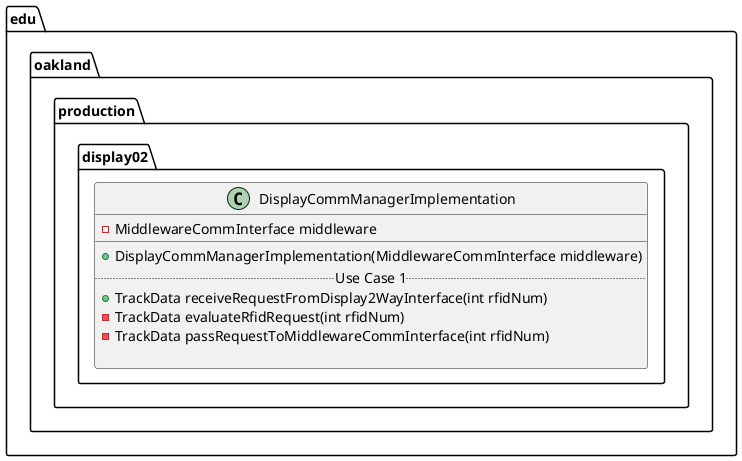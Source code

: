 @startuml DisplayCommManagerImplementation

package edu.oakland.production.display02 {
    class DisplayCommManagerImplementation {
        - MiddlewareCommInterface middleware
        __
        + DisplayCommManagerImplementation(MiddlewareCommInterface middleware)
        .. Use Case 1 ..
        + TrackData receiveRequestFromDisplay2WayInterface(int rfidNum)
        - TrackData evaluateRfidRequest(int rfidNum)
        - TrackData passRequestToMiddlewareCommInterface(int rfidNum)
        
    }
}

@enduml
